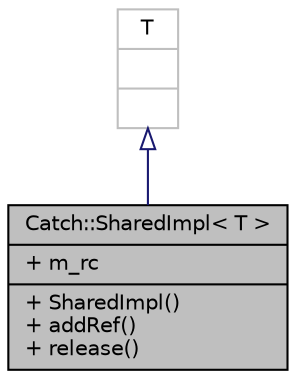 digraph "Catch::SharedImpl&lt; T &gt;"
{
  edge [fontname="Helvetica",fontsize="10",labelfontname="Helvetica",labelfontsize="10"];
  node [fontname="Helvetica",fontsize="10",shape=record];
  Node1 [label="{Catch::SharedImpl\< T \>\n|+ m_rc\l|+ SharedImpl()\l+ addRef()\l+ release()\l}",height=0.2,width=0.4,color="black", fillcolor="grey75", style="filled", fontcolor="black"];
  Node2 -> Node1 [dir="back",color="midnightblue",fontsize="10",style="solid",arrowtail="onormal"];
  Node2 [label="{T\n||}",height=0.2,width=0.4,color="grey75", fillcolor="white", style="filled"];
}
